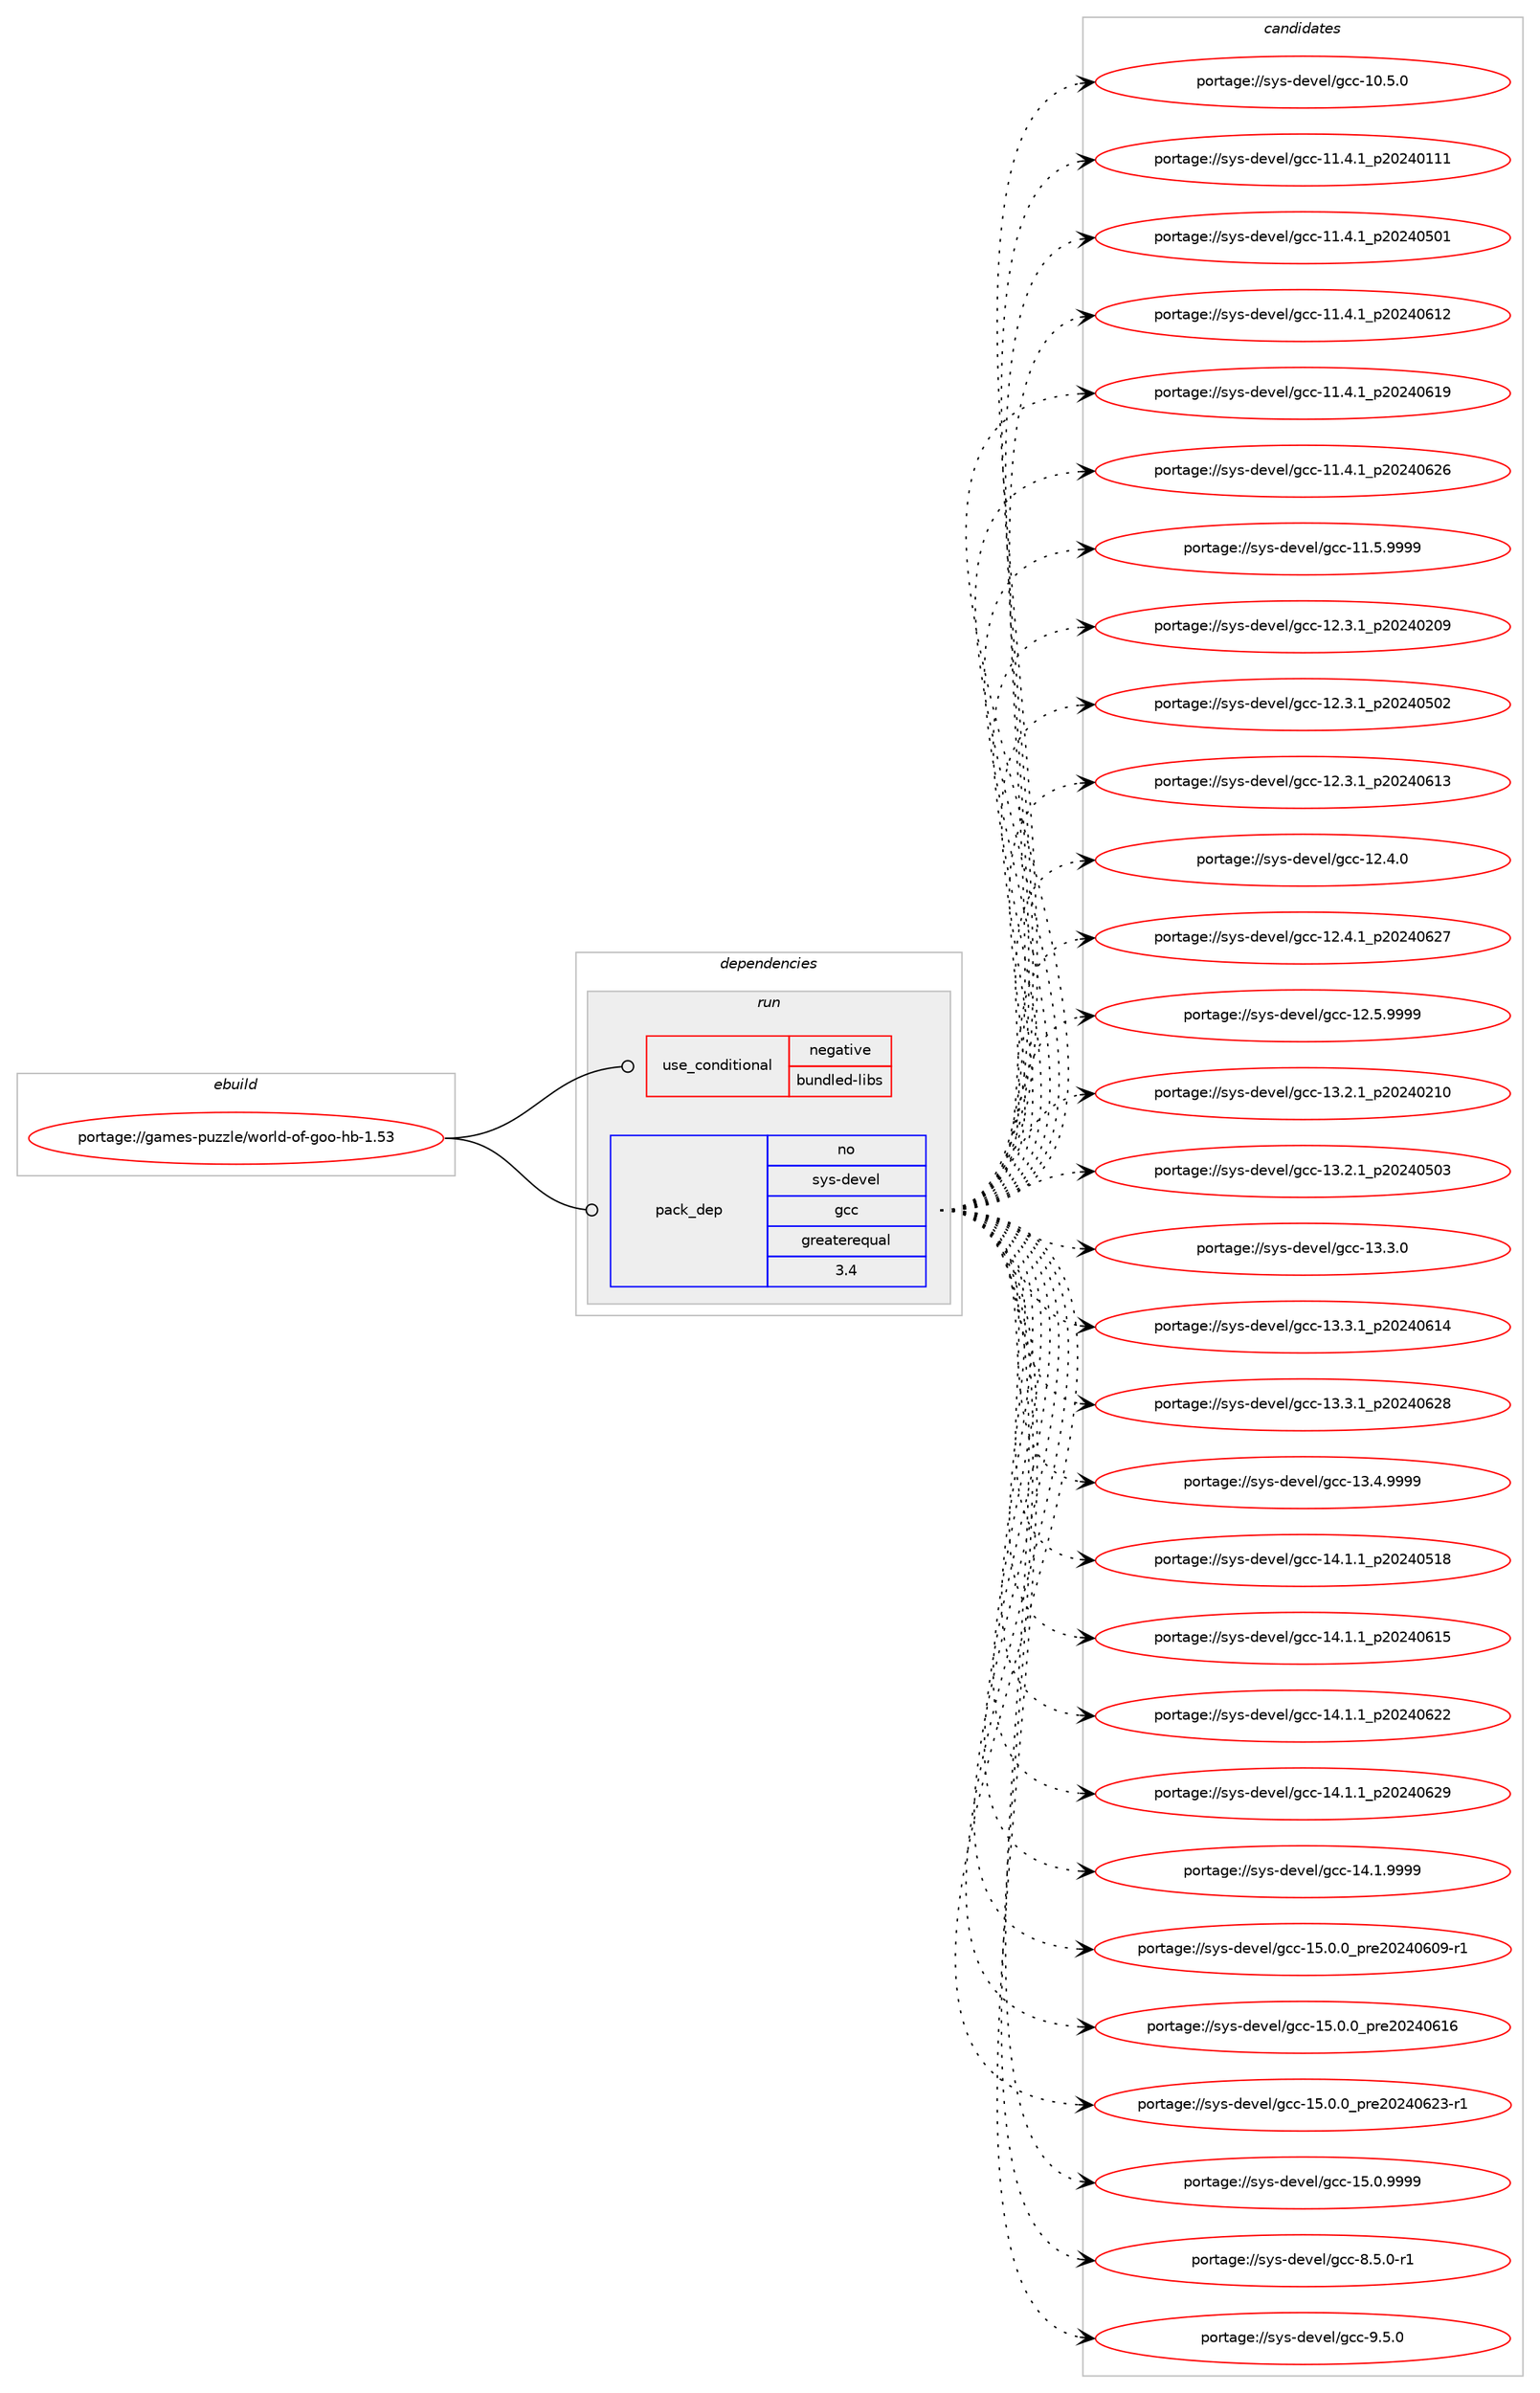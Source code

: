 digraph prolog {

# *************
# Graph options
# *************

newrank=true;
concentrate=true;
compound=true;
graph [rankdir=LR,fontname=Helvetica,fontsize=10,ranksep=1.5];#, ranksep=2.5, nodesep=0.2];
edge  [arrowhead=vee];
node  [fontname=Helvetica,fontsize=10];

# **********
# The ebuild
# **********

subgraph cluster_leftcol {
color=gray;
rank=same;
label=<<i>ebuild</i>>;
id [label="portage://games-puzzle/world-of-goo-hb-1.53", color=red, width=4, href="../games-puzzle/world-of-goo-hb-1.53.svg"];
}

# ****************
# The dependencies
# ****************

subgraph cluster_midcol {
color=gray;
label=<<i>dependencies</i>>;
subgraph cluster_compile {
fillcolor="#eeeeee";
style=filled;
label=<<i>compile</i>>;
# *** BEGIN UNKNOWN DEPENDENCY TYPE (TODO) ***
# id -> package_dependency(portage://games-puzzle/world-of-goo-hb-1.53,install,no,dev-util,desktop-file-utils,none,[,,],[],[])
# *** END UNKNOWN DEPENDENCY TYPE (TODO) ***

# *** BEGIN UNKNOWN DEPENDENCY TYPE (TODO) ***
# id -> package_dependency(portage://games-puzzle/world-of-goo-hb-1.53,install,no,x11-misc,shared-mime-info,none,[,,],[],[])
# *** END UNKNOWN DEPENDENCY TYPE (TODO) ***

}
subgraph cluster_compileandrun {
fillcolor="#eeeeee";
style=filled;
label=<<i>compile and run</i>>;
}
subgraph cluster_run {
fillcolor="#eeeeee";
style=filled;
label=<<i>run</i>>;
subgraph cond62828 {
dependency116196 [label=<<TABLE BORDER="0" CELLBORDER="1" CELLSPACING="0" CELLPADDING="4"><TR><TD ROWSPAN="3" CELLPADDING="10">use_conditional</TD></TR><TR><TD>negative</TD></TR><TR><TD>bundled-libs</TD></TR></TABLE>>, shape=none, color=red];
# *** BEGIN UNKNOWN DEPENDENCY TYPE (TODO) ***
# dependency116196 -> package_dependency(portage://games-puzzle/world-of-goo-hb-1.53,run,no,media-libs,libsdl2,none,[,,],[],[use(enable(opengl),none),use(enable(sound),none),use(enable(video),none)])
# *** END UNKNOWN DEPENDENCY TYPE (TODO) ***

# *** BEGIN UNKNOWN DEPENDENCY TYPE (TODO) ***
# dependency116196 -> package_dependency(portage://games-puzzle/world-of-goo-hb-1.53,run,no,media-libs,sdl2-mixer,none,[,,],[],[use(enable(vorbis),none)])
# *** END UNKNOWN DEPENDENCY TYPE (TODO) ***

}
id:e -> dependency116196:w [weight=20,style="solid",arrowhead="odot"];
subgraph pack51869 {
dependency116197 [label=<<TABLE BORDER="0" CELLBORDER="1" CELLSPACING="0" CELLPADDING="4" WIDTH="220"><TR><TD ROWSPAN="6" CELLPADDING="30">pack_dep</TD></TR><TR><TD WIDTH="110">no</TD></TR><TR><TD>sys-devel</TD></TR><TR><TD>gcc</TD></TR><TR><TD>greaterequal</TD></TR><TR><TD>3.4</TD></TR></TABLE>>, shape=none, color=blue];
}
id:e -> dependency116197:w [weight=20,style="solid",arrowhead="odot"];
# *** BEGIN UNKNOWN DEPENDENCY TYPE (TODO) ***
# id -> package_dependency(portage://games-puzzle/world-of-goo-hb-1.53,run,no,sys-libs,glibc,none,[,,],[],[])
# *** END UNKNOWN DEPENDENCY TYPE (TODO) ***

# *** BEGIN UNKNOWN DEPENDENCY TYPE (TODO) ***
# id -> package_dependency(portage://games-puzzle/world-of-goo-hb-1.53,run,no,virtual,opengl,none,[,,],[],[])
# *** END UNKNOWN DEPENDENCY TYPE (TODO) ***

# *** BEGIN UNKNOWN DEPENDENCY TYPE (TODO) ***
# id -> package_dependency(portage://games-puzzle/world-of-goo-hb-1.53,run,weak,games-puzzle,world-of-goo,none,[,,],[],[])
# *** END UNKNOWN DEPENDENCY TYPE (TODO) ***

# *** BEGIN UNKNOWN DEPENDENCY TYPE (TODO) ***
# id -> package_dependency(portage://games-puzzle/world-of-goo-hb-1.53,run,weak,games-puzzle,world-of-goo-gog,none,[,,],[],[])
# *** END UNKNOWN DEPENDENCY TYPE (TODO) ***

}
}

# **************
# The candidates
# **************

subgraph cluster_choices {
rank=same;
color=gray;
label=<<i>candidates</i>>;

subgraph choice51869 {
color=black;
nodesep=1;
choice1151211154510010111810110847103999945494846534648 [label="portage://sys-devel/gcc-10.5.0", color=red, width=4,href="../sys-devel/gcc-10.5.0.svg"];
choice1151211154510010111810110847103999945494946524649951125048505248494949 [label="portage://sys-devel/gcc-11.4.1_p20240111", color=red, width=4,href="../sys-devel/gcc-11.4.1_p20240111.svg"];
choice1151211154510010111810110847103999945494946524649951125048505248534849 [label="portage://sys-devel/gcc-11.4.1_p20240501", color=red, width=4,href="../sys-devel/gcc-11.4.1_p20240501.svg"];
choice1151211154510010111810110847103999945494946524649951125048505248544950 [label="portage://sys-devel/gcc-11.4.1_p20240612", color=red, width=4,href="../sys-devel/gcc-11.4.1_p20240612.svg"];
choice1151211154510010111810110847103999945494946524649951125048505248544957 [label="portage://sys-devel/gcc-11.4.1_p20240619", color=red, width=4,href="../sys-devel/gcc-11.4.1_p20240619.svg"];
choice1151211154510010111810110847103999945494946524649951125048505248545054 [label="portage://sys-devel/gcc-11.4.1_p20240626", color=red, width=4,href="../sys-devel/gcc-11.4.1_p20240626.svg"];
choice1151211154510010111810110847103999945494946534657575757 [label="portage://sys-devel/gcc-11.5.9999", color=red, width=4,href="../sys-devel/gcc-11.5.9999.svg"];
choice1151211154510010111810110847103999945495046514649951125048505248504857 [label="portage://sys-devel/gcc-12.3.1_p20240209", color=red, width=4,href="../sys-devel/gcc-12.3.1_p20240209.svg"];
choice1151211154510010111810110847103999945495046514649951125048505248534850 [label="portage://sys-devel/gcc-12.3.1_p20240502", color=red, width=4,href="../sys-devel/gcc-12.3.1_p20240502.svg"];
choice1151211154510010111810110847103999945495046514649951125048505248544951 [label="portage://sys-devel/gcc-12.3.1_p20240613", color=red, width=4,href="../sys-devel/gcc-12.3.1_p20240613.svg"];
choice1151211154510010111810110847103999945495046524648 [label="portage://sys-devel/gcc-12.4.0", color=red, width=4,href="../sys-devel/gcc-12.4.0.svg"];
choice1151211154510010111810110847103999945495046524649951125048505248545055 [label="portage://sys-devel/gcc-12.4.1_p20240627", color=red, width=4,href="../sys-devel/gcc-12.4.1_p20240627.svg"];
choice1151211154510010111810110847103999945495046534657575757 [label="portage://sys-devel/gcc-12.5.9999", color=red, width=4,href="../sys-devel/gcc-12.5.9999.svg"];
choice1151211154510010111810110847103999945495146504649951125048505248504948 [label="portage://sys-devel/gcc-13.2.1_p20240210", color=red, width=4,href="../sys-devel/gcc-13.2.1_p20240210.svg"];
choice1151211154510010111810110847103999945495146504649951125048505248534851 [label="portage://sys-devel/gcc-13.2.1_p20240503", color=red, width=4,href="../sys-devel/gcc-13.2.1_p20240503.svg"];
choice1151211154510010111810110847103999945495146514648 [label="portage://sys-devel/gcc-13.3.0", color=red, width=4,href="../sys-devel/gcc-13.3.0.svg"];
choice1151211154510010111810110847103999945495146514649951125048505248544952 [label="portage://sys-devel/gcc-13.3.1_p20240614", color=red, width=4,href="../sys-devel/gcc-13.3.1_p20240614.svg"];
choice1151211154510010111810110847103999945495146514649951125048505248545056 [label="portage://sys-devel/gcc-13.3.1_p20240628", color=red, width=4,href="../sys-devel/gcc-13.3.1_p20240628.svg"];
choice1151211154510010111810110847103999945495146524657575757 [label="portage://sys-devel/gcc-13.4.9999", color=red, width=4,href="../sys-devel/gcc-13.4.9999.svg"];
choice1151211154510010111810110847103999945495246494649951125048505248534956 [label="portage://sys-devel/gcc-14.1.1_p20240518", color=red, width=4,href="../sys-devel/gcc-14.1.1_p20240518.svg"];
choice1151211154510010111810110847103999945495246494649951125048505248544953 [label="portage://sys-devel/gcc-14.1.1_p20240615", color=red, width=4,href="../sys-devel/gcc-14.1.1_p20240615.svg"];
choice1151211154510010111810110847103999945495246494649951125048505248545050 [label="portage://sys-devel/gcc-14.1.1_p20240622", color=red, width=4,href="../sys-devel/gcc-14.1.1_p20240622.svg"];
choice1151211154510010111810110847103999945495246494649951125048505248545057 [label="portage://sys-devel/gcc-14.1.1_p20240629", color=red, width=4,href="../sys-devel/gcc-14.1.1_p20240629.svg"];
choice1151211154510010111810110847103999945495246494657575757 [label="portage://sys-devel/gcc-14.1.9999", color=red, width=4,href="../sys-devel/gcc-14.1.9999.svg"];
choice11512111545100101118101108471039999454953464846489511211410150485052485448574511449 [label="portage://sys-devel/gcc-15.0.0_pre20240609-r1", color=red, width=4,href="../sys-devel/gcc-15.0.0_pre20240609-r1.svg"];
choice1151211154510010111810110847103999945495346484648951121141015048505248544954 [label="portage://sys-devel/gcc-15.0.0_pre20240616", color=red, width=4,href="../sys-devel/gcc-15.0.0_pre20240616.svg"];
choice11512111545100101118101108471039999454953464846489511211410150485052485450514511449 [label="portage://sys-devel/gcc-15.0.0_pre20240623-r1", color=red, width=4,href="../sys-devel/gcc-15.0.0_pre20240623-r1.svg"];
choice1151211154510010111810110847103999945495346484657575757 [label="portage://sys-devel/gcc-15.0.9999", color=red, width=4,href="../sys-devel/gcc-15.0.9999.svg"];
choice115121115451001011181011084710399994556465346484511449 [label="portage://sys-devel/gcc-8.5.0-r1", color=red, width=4,href="../sys-devel/gcc-8.5.0-r1.svg"];
choice11512111545100101118101108471039999455746534648 [label="portage://sys-devel/gcc-9.5.0", color=red, width=4,href="../sys-devel/gcc-9.5.0.svg"];
dependency116197:e -> choice1151211154510010111810110847103999945494846534648:w [style=dotted,weight="100"];
dependency116197:e -> choice1151211154510010111810110847103999945494946524649951125048505248494949:w [style=dotted,weight="100"];
dependency116197:e -> choice1151211154510010111810110847103999945494946524649951125048505248534849:w [style=dotted,weight="100"];
dependency116197:e -> choice1151211154510010111810110847103999945494946524649951125048505248544950:w [style=dotted,weight="100"];
dependency116197:e -> choice1151211154510010111810110847103999945494946524649951125048505248544957:w [style=dotted,weight="100"];
dependency116197:e -> choice1151211154510010111810110847103999945494946524649951125048505248545054:w [style=dotted,weight="100"];
dependency116197:e -> choice1151211154510010111810110847103999945494946534657575757:w [style=dotted,weight="100"];
dependency116197:e -> choice1151211154510010111810110847103999945495046514649951125048505248504857:w [style=dotted,weight="100"];
dependency116197:e -> choice1151211154510010111810110847103999945495046514649951125048505248534850:w [style=dotted,weight="100"];
dependency116197:e -> choice1151211154510010111810110847103999945495046514649951125048505248544951:w [style=dotted,weight="100"];
dependency116197:e -> choice1151211154510010111810110847103999945495046524648:w [style=dotted,weight="100"];
dependency116197:e -> choice1151211154510010111810110847103999945495046524649951125048505248545055:w [style=dotted,weight="100"];
dependency116197:e -> choice1151211154510010111810110847103999945495046534657575757:w [style=dotted,weight="100"];
dependency116197:e -> choice1151211154510010111810110847103999945495146504649951125048505248504948:w [style=dotted,weight="100"];
dependency116197:e -> choice1151211154510010111810110847103999945495146504649951125048505248534851:w [style=dotted,weight="100"];
dependency116197:e -> choice1151211154510010111810110847103999945495146514648:w [style=dotted,weight="100"];
dependency116197:e -> choice1151211154510010111810110847103999945495146514649951125048505248544952:w [style=dotted,weight="100"];
dependency116197:e -> choice1151211154510010111810110847103999945495146514649951125048505248545056:w [style=dotted,weight="100"];
dependency116197:e -> choice1151211154510010111810110847103999945495146524657575757:w [style=dotted,weight="100"];
dependency116197:e -> choice1151211154510010111810110847103999945495246494649951125048505248534956:w [style=dotted,weight="100"];
dependency116197:e -> choice1151211154510010111810110847103999945495246494649951125048505248544953:w [style=dotted,weight="100"];
dependency116197:e -> choice1151211154510010111810110847103999945495246494649951125048505248545050:w [style=dotted,weight="100"];
dependency116197:e -> choice1151211154510010111810110847103999945495246494649951125048505248545057:w [style=dotted,weight="100"];
dependency116197:e -> choice1151211154510010111810110847103999945495246494657575757:w [style=dotted,weight="100"];
dependency116197:e -> choice11512111545100101118101108471039999454953464846489511211410150485052485448574511449:w [style=dotted,weight="100"];
dependency116197:e -> choice1151211154510010111810110847103999945495346484648951121141015048505248544954:w [style=dotted,weight="100"];
dependency116197:e -> choice11512111545100101118101108471039999454953464846489511211410150485052485450514511449:w [style=dotted,weight="100"];
dependency116197:e -> choice1151211154510010111810110847103999945495346484657575757:w [style=dotted,weight="100"];
dependency116197:e -> choice115121115451001011181011084710399994556465346484511449:w [style=dotted,weight="100"];
dependency116197:e -> choice11512111545100101118101108471039999455746534648:w [style=dotted,weight="100"];
}
}

}
